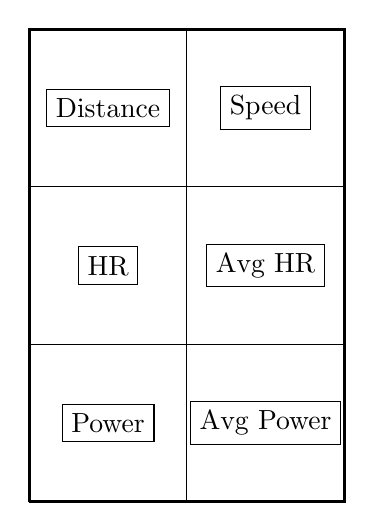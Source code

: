 \begin{tikzpicture}
\draw[very thick] (0,0) -- (4,0) -- (4,6) -- (0,6) -- (0,0);
\draw (0,2) -- (4,2);
\draw (0,4) -- (4,4);
\draw (2,0) -- (2,6);
\node[draw] at (1,1) {Power};
\node[draw] at (3,1) {Avg Power};
\node[draw] at (1,3) {HR};
\node[draw] at (3,3) {Avg HR};
\node[draw] at (1,5) {Distance};
\node[draw] at (3,5) {Speed};
\end{tikzpicture}

